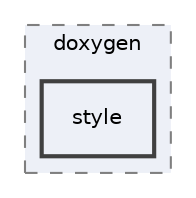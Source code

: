 digraph "out/doc_out/objects/cv3/doxygen/style"
{
 // INTERACTIVE_SVG=YES
 // LATEX_PDF_SIZE
  bgcolor="transparent";
  edge [fontname="Helvetica",fontsize="10",labelfontname="Helvetica",labelfontsize="10"];
  node [fontname="Helvetica",fontsize="10",shape=record];
  compound=true
  subgraph clusterdir_62e28bd9110ce3e47f59b6deb0829892 {
    graph [ bgcolor="#edf0f7", pencolor="grey50", style="filled,dashed,", label="doxygen", fontname="Helvetica", fontsize="10", URL="dir_62e28bd9110ce3e47f59b6deb0829892.html"]
  dir_aed9a7d4121cab9f9404371b20e71adb [shape=box, label="style", style="filled,bold,", fillcolor="#edf0f7", color="grey25", URL="dir_aed9a7d4121cab9f9404371b20e71adb.html"];
  }
}
